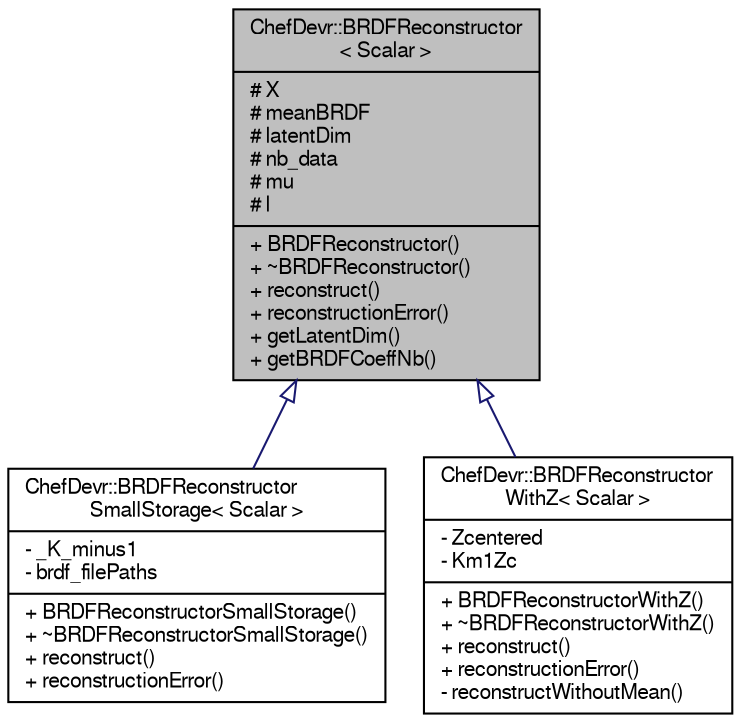 digraph "ChefDevr::BRDFReconstructor&lt; Scalar &gt;"
{
  edge [fontname="FreeSans",fontsize="10",labelfontname="FreeSans",labelfontsize="10"];
  node [fontname="FreeSans",fontsize="10",shape=record];
  Node1 [label="{ChefDevr::BRDFReconstructor\l\< Scalar \>\n|# X\l# meanBRDF\l# latentDim\l# nb_data\l# mu\l# l\l|+ BRDFReconstructor()\l+ ~BRDFReconstructor()\l+ reconstruct()\l+ reconstructionError()\l+ getLatentDim()\l+ getBRDFCoeffNb()\l}",height=0.2,width=0.4,color="black", fillcolor="grey75", style="filled", fontcolor="black"];
  Node1 -> Node2 [dir="back",color="midnightblue",fontsize="10",style="solid",arrowtail="onormal",fontname="FreeSans"];
  Node2 [label="{ChefDevr::BRDFReconstructor\lSmallStorage\< Scalar \>\n|- _K_minus1\l- brdf_filePaths\l|+ BRDFReconstructorSmallStorage()\l+ ~BRDFReconstructorSmallStorage()\l+ reconstruct()\l+ reconstructionError()\l}",height=0.2,width=0.4,color="black", fillcolor="white", style="filled",URL="$class_chef_devr_1_1_b_r_d_f_reconstructor_small_storage.html"];
  Node1 -> Node3 [dir="back",color="midnightblue",fontsize="10",style="solid",arrowtail="onormal",fontname="FreeSans"];
  Node3 [label="{ChefDevr::BRDFReconstructor\lWithZ\< Scalar \>\n|- Zcentered\l- Km1Zc\l|+ BRDFReconstructorWithZ()\l+ ~BRDFReconstructorWithZ()\l+ reconstruct()\l+ reconstructionError()\l- reconstructWithoutMean()\l}",height=0.2,width=0.4,color="black", fillcolor="white", style="filled",URL="$class_chef_devr_1_1_b_r_d_f_reconstructor_with_z.html"];
}
